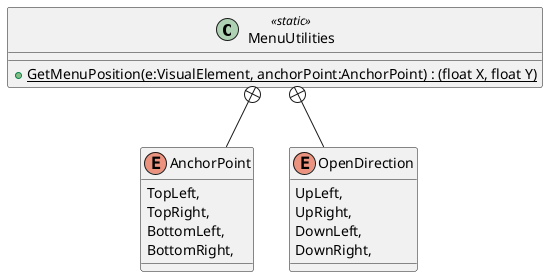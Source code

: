 @startuml
class MenuUtilities <<static>> {
    + {static} GetMenuPosition(e:VisualElement, anchorPoint:AnchorPoint) : (float X, float Y)
}
enum AnchorPoint {
    TopLeft,
    TopRight,
    BottomLeft,
    BottomRight,
}
enum OpenDirection {
    UpLeft,
    UpRight,
    DownLeft,
    DownRight,
}
MenuUtilities +-- AnchorPoint
MenuUtilities +-- OpenDirection
@enduml
